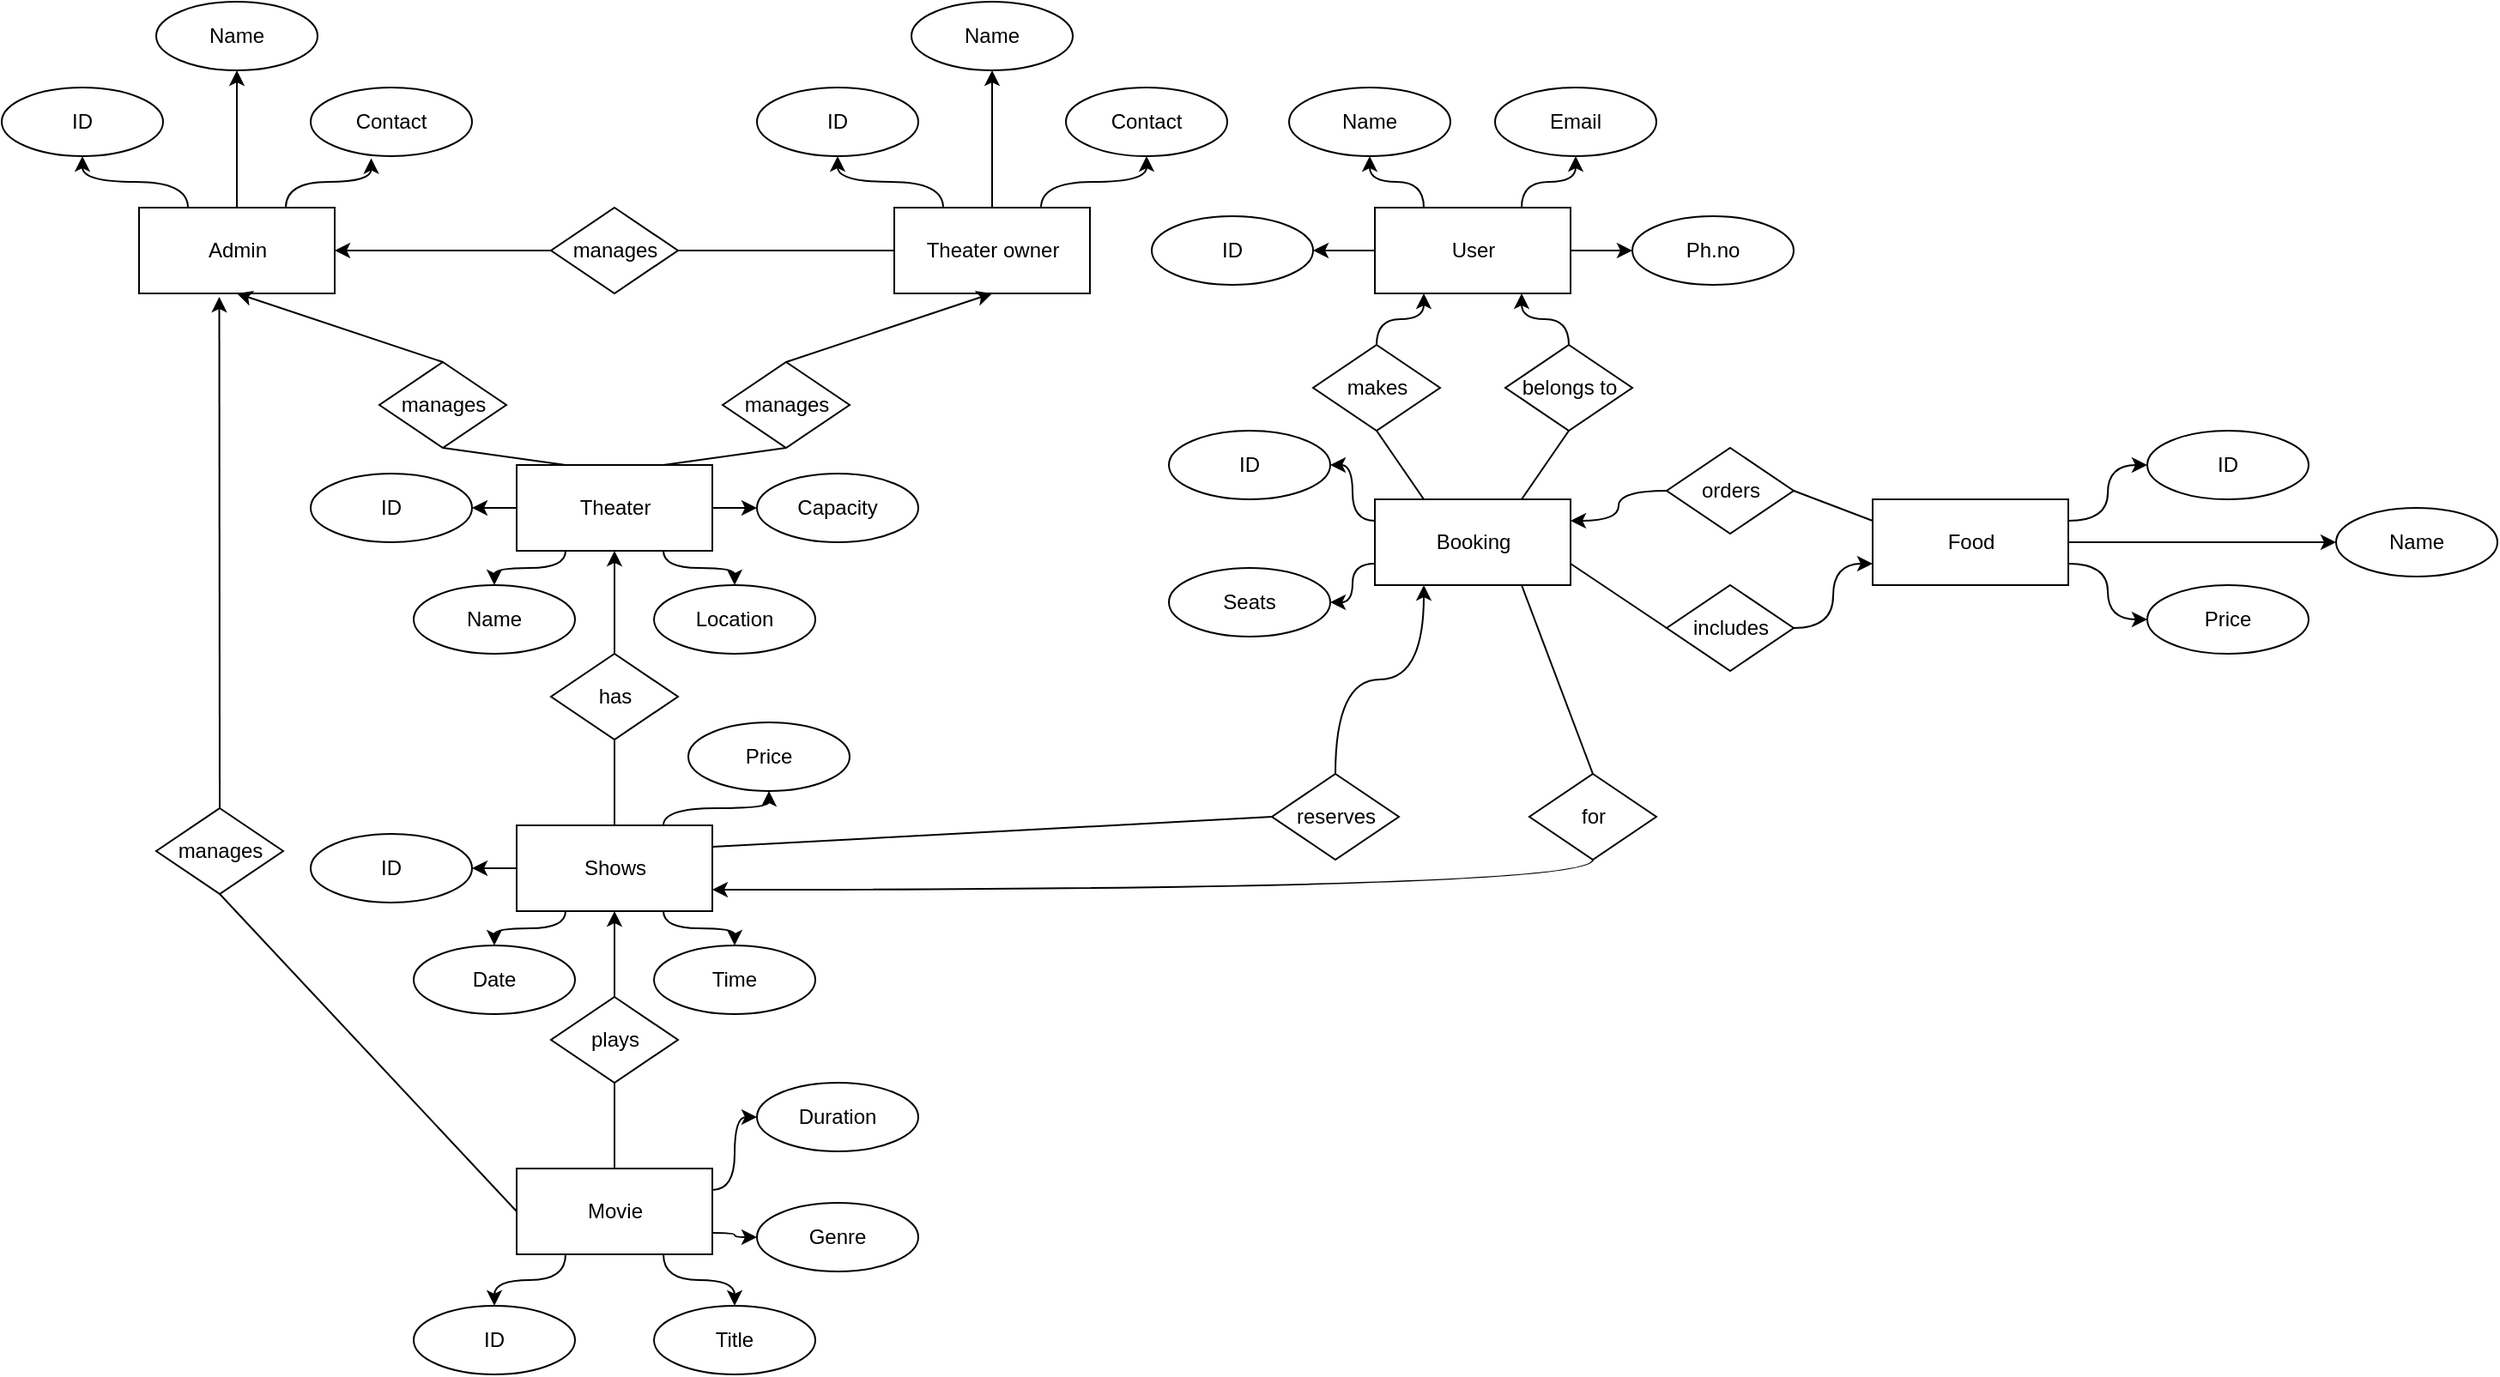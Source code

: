 <mxfile>
    <diagram id="kpL7oQ75QY795xGqpfl4" name="Page-1">
        <mxGraphModel dx="1557" dy="1068" grid="1" gridSize="10" guides="1" tooltips="1" connect="1" arrows="1" fold="1" page="1" pageScale="1" pageWidth="1920" pageHeight="1200" math="0" shadow="0">
            <root>
                <mxCell id="0"/>
                <mxCell id="1" parent="0"/>
                <mxCell id="119" style="edgeStyle=orthogonalEdgeStyle;curved=1;html=1;exitX=0.25;exitY=0;exitDx=0;exitDy=0;entryX=0.5;entryY=1;entryDx=0;entryDy=0;movable=1;resizable=1;rotatable=1;deletable=1;editable=1;connectable=1;shadow=0;" parent="1" source="2" target="118" edge="1">
                    <mxGeometry relative="1" as="geometry"/>
                </mxCell>
                <mxCell id="120" style="edgeStyle=orthogonalEdgeStyle;curved=1;html=1;exitX=0.5;exitY=0;exitDx=0;exitDy=0;entryX=0.5;entryY=1;entryDx=0;entryDy=0;movable=1;resizable=1;rotatable=1;deletable=1;editable=1;connectable=1;shadow=0;" parent="1" source="2" target="117" edge="1">
                    <mxGeometry relative="1" as="geometry"/>
                </mxCell>
                <mxCell id="121" style="edgeStyle=orthogonalEdgeStyle;curved=1;html=1;exitX=0.75;exitY=0;exitDx=0;exitDy=0;entryX=0.375;entryY=1.032;entryDx=0;entryDy=0;entryPerimeter=0;movable=1;resizable=1;rotatable=1;deletable=1;editable=1;connectable=1;shadow=0;" parent="1" source="2" target="116" edge="1">
                    <mxGeometry relative="1" as="geometry"/>
                </mxCell>
                <mxCell id="2" value="Admin" style="html=1;dashed=0;whitespace=wrap;movable=1;resizable=1;rotatable=1;deletable=1;editable=1;connectable=1;shadow=0;" parent="1" vertex="1">
                    <mxGeometry x="90" y="280" width="114" height="50" as="geometry"/>
                </mxCell>
                <mxCell id="123" style="edgeStyle=orthogonalEdgeStyle;curved=1;html=1;exitX=0.25;exitY=0;exitDx=0;exitDy=0;entryX=0.5;entryY=1;entryDx=0;entryDy=0;movable=1;resizable=1;rotatable=1;deletable=1;editable=1;connectable=1;shadow=0;" parent="1" source="3" target="115" edge="1">
                    <mxGeometry relative="1" as="geometry"/>
                </mxCell>
                <mxCell id="124" style="edgeStyle=orthogonalEdgeStyle;curved=1;html=1;exitX=0.5;exitY=0;exitDx=0;exitDy=0;entryX=0.5;entryY=1;entryDx=0;entryDy=0;movable=1;resizable=1;rotatable=1;deletable=1;editable=1;connectable=1;shadow=0;" parent="1" source="3" target="114" edge="1">
                    <mxGeometry relative="1" as="geometry"/>
                </mxCell>
                <mxCell id="125" style="edgeStyle=orthogonalEdgeStyle;curved=1;html=1;exitX=0.75;exitY=0;exitDx=0;exitDy=0;entryX=0.5;entryY=1;entryDx=0;entryDy=0;movable=1;resizable=1;rotatable=1;deletable=1;editable=1;connectable=1;shadow=0;" parent="1" source="3" target="113" edge="1">
                    <mxGeometry relative="1" as="geometry"/>
                </mxCell>
                <mxCell id="3" value="Theater owner" style="html=1;dashed=0;whitespace=wrap;movable=1;resizable=1;rotatable=1;deletable=1;editable=1;connectable=1;shadow=0;" parent="1" vertex="1">
                    <mxGeometry x="530" y="280" width="114" height="50" as="geometry"/>
                </mxCell>
                <mxCell id="131" style="edgeStyle=orthogonalEdgeStyle;curved=1;html=1;exitX=0;exitY=0.5;exitDx=0;exitDy=0;entryX=1;entryY=0.5;entryDx=0;entryDy=0;movable=1;resizable=1;rotatable=1;deletable=1;editable=1;connectable=1;shadow=0;" parent="1" source="4" target="111" edge="1">
                    <mxGeometry relative="1" as="geometry"/>
                </mxCell>
                <mxCell id="132" style="edgeStyle=orthogonalEdgeStyle;curved=1;html=1;exitX=1;exitY=0.5;exitDx=0;exitDy=0;entryX=0;entryY=0.5;entryDx=0;entryDy=0;movable=1;resizable=1;rotatable=1;deletable=1;editable=1;connectable=1;shadow=0;" parent="1" source="4" target="112" edge="1">
                    <mxGeometry relative="1" as="geometry"/>
                </mxCell>
                <mxCell id="133" style="edgeStyle=orthogonalEdgeStyle;curved=1;html=1;exitX=0.25;exitY=1;exitDx=0;exitDy=0;entryX=0.5;entryY=0;entryDx=0;entryDy=0;movable=1;resizable=1;rotatable=1;deletable=1;editable=1;connectable=1;shadow=0;" parent="1" source="4" target="110" edge="1">
                    <mxGeometry relative="1" as="geometry"/>
                </mxCell>
                <mxCell id="134" style="edgeStyle=orthogonalEdgeStyle;curved=1;html=1;exitX=0.75;exitY=1;exitDx=0;exitDy=0;entryX=0.5;entryY=0;entryDx=0;entryDy=0;movable=1;resizable=1;rotatable=1;deletable=1;editable=1;connectable=1;shadow=0;" parent="1" source="4" target="109" edge="1">
                    <mxGeometry relative="1" as="geometry"/>
                </mxCell>
                <mxCell id="4" value="Theater" style="html=1;dashed=0;whitespace=wrap;movable=1;resizable=1;rotatable=1;deletable=1;editable=1;connectable=1;shadow=0;" parent="1" vertex="1">
                    <mxGeometry x="310" y="430" width="114" height="50" as="geometry"/>
                </mxCell>
                <mxCell id="135" style="edgeStyle=orthogonalEdgeStyle;curved=1;html=1;exitX=0;exitY=0.5;exitDx=0;exitDy=0;entryX=1;entryY=0.5;entryDx=0;entryDy=0;movable=1;resizable=1;rotatable=1;deletable=1;editable=1;connectable=1;shadow=0;" parent="1" source="5" target="108" edge="1">
                    <mxGeometry relative="1" as="geometry"/>
                </mxCell>
                <mxCell id="136" style="edgeStyle=orthogonalEdgeStyle;curved=1;html=1;exitX=0.25;exitY=1;exitDx=0;exitDy=0;entryX=0.5;entryY=0;entryDx=0;entryDy=0;movable=1;resizable=1;rotatable=1;deletable=1;editable=1;connectable=1;shadow=0;" parent="1" source="5" target="107" edge="1">
                    <mxGeometry relative="1" as="geometry"/>
                </mxCell>
                <mxCell id="137" style="edgeStyle=orthogonalEdgeStyle;curved=1;html=1;exitX=0.75;exitY=1;exitDx=0;exitDy=0;entryX=0.5;entryY=0;entryDx=0;entryDy=0;movable=1;resizable=1;rotatable=1;deletable=1;editable=1;connectable=1;shadow=0;" parent="1" source="5" target="106" edge="1">
                    <mxGeometry relative="1" as="geometry"/>
                </mxCell>
                <mxCell id="138" style="edgeStyle=orthogonalEdgeStyle;curved=1;html=1;exitX=0.75;exitY=0;exitDx=0;exitDy=0;entryX=0.5;entryY=1;entryDx=0;entryDy=0;movable=1;resizable=1;rotatable=1;deletable=1;editable=1;connectable=1;shadow=0;" parent="1" source="5" target="105" edge="1">
                    <mxGeometry relative="1" as="geometry"/>
                </mxCell>
                <mxCell id="5" value="Shows" style="html=1;dashed=0;whitespace=wrap;movable=1;resizable=1;rotatable=1;deletable=1;editable=1;connectable=1;shadow=0;" parent="1" vertex="1">
                    <mxGeometry x="310" y="640" width="114" height="50" as="geometry"/>
                </mxCell>
                <mxCell id="140" style="edgeStyle=orthogonalEdgeStyle;curved=1;html=1;exitX=1;exitY=0.25;exitDx=0;exitDy=0;entryX=0;entryY=0.5;entryDx=0;entryDy=0;movable=1;resizable=1;rotatable=1;deletable=1;editable=1;connectable=1;shadow=0;" parent="1" source="6" target="101" edge="1">
                    <mxGeometry relative="1" as="geometry"/>
                </mxCell>
                <mxCell id="141" style="edgeStyle=orthogonalEdgeStyle;curved=1;html=1;exitX=1;exitY=0.75;exitDx=0;exitDy=0;entryX=0;entryY=0.5;entryDx=0;entryDy=0;movable=1;resizable=1;rotatable=1;deletable=1;editable=1;connectable=1;shadow=0;" parent="1" source="6" target="102" edge="1">
                    <mxGeometry relative="1" as="geometry"/>
                </mxCell>
                <mxCell id="142" style="edgeStyle=orthogonalEdgeStyle;curved=1;html=1;exitX=0.75;exitY=1;exitDx=0;exitDy=0;entryX=0.5;entryY=0;entryDx=0;entryDy=0;movable=1;resizable=1;rotatable=1;deletable=1;editable=1;connectable=1;shadow=0;" parent="1" source="6" target="103" edge="1">
                    <mxGeometry relative="1" as="geometry"/>
                </mxCell>
                <mxCell id="143" style="edgeStyle=orthogonalEdgeStyle;curved=1;html=1;exitX=0.25;exitY=1;exitDx=0;exitDy=0;entryX=0.5;entryY=0;entryDx=0;entryDy=0;movable=1;resizable=1;rotatable=1;deletable=1;editable=1;connectable=1;shadow=0;" parent="1" source="6" target="104" edge="1">
                    <mxGeometry relative="1" as="geometry"/>
                </mxCell>
                <mxCell id="6" value="Movie" style="html=1;dashed=0;whitespace=wrap;movable=1;resizable=1;rotatable=1;deletable=1;editable=1;connectable=1;shadow=0;" parent="1" vertex="1">
                    <mxGeometry x="310" y="840" width="114" height="50" as="geometry"/>
                </mxCell>
                <mxCell id="146" style="edgeStyle=orthogonalEdgeStyle;curved=1;html=1;exitX=0;exitY=0.5;exitDx=0;exitDy=0;entryX=1;entryY=0.5;entryDx=0;entryDy=0;movable=1;resizable=1;rotatable=1;deletable=1;editable=1;connectable=1;shadow=0;" parent="1" source="7" target="98" edge="1">
                    <mxGeometry relative="1" as="geometry"/>
                </mxCell>
                <mxCell id="147" style="edgeStyle=orthogonalEdgeStyle;curved=1;html=1;exitX=1;exitY=0.5;exitDx=0;exitDy=0;entryX=0;entryY=0.5;entryDx=0;entryDy=0;movable=1;resizable=1;rotatable=1;deletable=1;editable=1;connectable=1;shadow=0;" parent="1" source="7" target="97" edge="1">
                    <mxGeometry relative="1" as="geometry"/>
                </mxCell>
                <mxCell id="148" style="edgeStyle=orthogonalEdgeStyle;curved=1;html=1;exitX=0.25;exitY=0;exitDx=0;exitDy=0;entryX=0.5;entryY=1;entryDx=0;entryDy=0;movable=1;resizable=1;rotatable=1;deletable=1;editable=1;connectable=1;shadow=0;" parent="1" source="7" target="96" edge="1">
                    <mxGeometry relative="1" as="geometry"/>
                </mxCell>
                <mxCell id="149" style="edgeStyle=orthogonalEdgeStyle;curved=1;html=1;exitX=0.75;exitY=0;exitDx=0;exitDy=0;entryX=0.5;entryY=1;entryDx=0;entryDy=0;movable=1;resizable=1;rotatable=1;deletable=1;editable=1;connectable=1;shadow=0;" parent="1" source="7" target="95" edge="1">
                    <mxGeometry relative="1" as="geometry"/>
                </mxCell>
                <mxCell id="7" value="User" style="html=1;dashed=0;whitespace=wrap;movable=1;resizable=1;rotatable=1;deletable=1;editable=1;connectable=1;shadow=0;" parent="1" vertex="1">
                    <mxGeometry x="810" y="280" width="114" height="50" as="geometry"/>
                </mxCell>
                <mxCell id="144" style="edgeStyle=orthogonalEdgeStyle;curved=1;html=1;exitX=0;exitY=0.25;exitDx=0;exitDy=0;entryX=1;entryY=0.5;entryDx=0;entryDy=0;movable=1;resizable=1;rotatable=1;deletable=1;editable=1;connectable=1;shadow=0;" parent="1" source="8" target="100" edge="1">
                    <mxGeometry relative="1" as="geometry"/>
                </mxCell>
                <mxCell id="145" style="edgeStyle=orthogonalEdgeStyle;curved=1;html=1;exitX=0;exitY=0.75;exitDx=0;exitDy=0;entryX=1;entryY=0.5;entryDx=0;entryDy=0;movable=1;resizable=1;rotatable=1;deletable=1;editable=1;connectable=1;shadow=0;" parent="1" source="8" target="99" edge="1">
                    <mxGeometry relative="1" as="geometry"/>
                </mxCell>
                <mxCell id="8" value="Booking" style="html=1;dashed=0;whitespace=wrap;movable=1;resizable=1;rotatable=1;deletable=1;editable=1;connectable=1;shadow=0;" parent="1" vertex="1">
                    <mxGeometry x="810" y="450" width="114" height="50" as="geometry"/>
                </mxCell>
                <mxCell id="150" style="edgeStyle=orthogonalEdgeStyle;curved=1;html=1;exitX=1;exitY=0.25;exitDx=0;exitDy=0;entryX=0;entryY=0.5;entryDx=0;entryDy=0;movable=1;resizable=1;rotatable=1;deletable=1;editable=1;connectable=1;shadow=0;" parent="1" source="9" target="94" edge="1">
                    <mxGeometry relative="1" as="geometry"/>
                </mxCell>
                <mxCell id="151" style="edgeStyle=orthogonalEdgeStyle;curved=1;html=1;exitX=1;exitY=0.5;exitDx=0;exitDy=0;entryX=0;entryY=0.5;entryDx=0;entryDy=0;movable=1;resizable=1;rotatable=1;deletable=1;editable=1;connectable=1;shadow=0;" parent="1" source="9" target="93" edge="1">
                    <mxGeometry relative="1" as="geometry"/>
                </mxCell>
                <mxCell id="152" style="edgeStyle=orthogonalEdgeStyle;curved=1;html=1;exitX=1;exitY=0.75;exitDx=0;exitDy=0;entryX=0;entryY=0.5;entryDx=0;entryDy=0;movable=1;resizable=1;rotatable=1;deletable=1;editable=1;connectable=1;shadow=0;" parent="1" source="9" target="57" edge="1">
                    <mxGeometry relative="1" as="geometry"/>
                </mxCell>
                <mxCell id="9" value="Food" style="html=1;dashed=0;whitespace=wrap;movable=1;resizable=1;rotatable=1;deletable=1;editable=1;connectable=1;shadow=0;" parent="1" vertex="1">
                    <mxGeometry x="1100" y="450" width="114" height="50" as="geometry"/>
                </mxCell>
                <mxCell id="20" style="edgeStyle=none;html=1;exitX=0;exitY=0.5;exitDx=0;exitDy=0;entryX=1;entryY=0.5;entryDx=0;entryDy=0;movable=1;resizable=1;rotatable=1;deletable=1;editable=1;connectable=1;shadow=0;" parent="1" source="10" target="2" edge="1">
                    <mxGeometry relative="1" as="geometry"/>
                </mxCell>
                <mxCell id="10" value="manages" style="shape=rhombus;html=1;dashed=0;whitespace=wrap;perimeter=rhombusPerimeter;movable=1;resizable=1;rotatable=1;deletable=1;editable=1;connectable=1;shadow=0;" parent="1" vertex="1">
                    <mxGeometry x="330" y="280" width="74" height="50" as="geometry"/>
                </mxCell>
                <mxCell id="26" style="edgeStyle=none;html=1;exitX=0.5;exitY=0;exitDx=0;exitDy=0;entryX=0.5;entryY=1;entryDx=0;entryDy=0;movable=1;resizable=1;rotatable=1;deletable=1;editable=1;connectable=1;shadow=0;" parent="1" source="11" target="2" edge="1">
                    <mxGeometry relative="1" as="geometry"/>
                </mxCell>
                <mxCell id="11" value="manages" style="shape=rhombus;html=1;dashed=0;whitespace=wrap;perimeter=rhombusPerimeter;movable=1;resizable=1;rotatable=1;deletable=1;editable=1;connectable=1;shadow=0;" parent="1" vertex="1">
                    <mxGeometry x="230" y="370" width="74" height="50" as="geometry"/>
                </mxCell>
                <mxCell id="154" style="edgeStyle=none;html=1;exitX=0.5;exitY=0;exitDx=0;exitDy=0;entryX=0.5;entryY=1;entryDx=0;entryDy=0;shadow=0;" edge="1" parent="1" source="12" target="3">
                    <mxGeometry relative="1" as="geometry"/>
                </mxCell>
                <mxCell id="12" value="manages" style="shape=rhombus;html=1;dashed=0;whitespace=wrap;perimeter=rhombusPerimeter;movable=1;resizable=1;rotatable=1;deletable=1;editable=1;connectable=1;shadow=0;" parent="1" vertex="1">
                    <mxGeometry x="430" y="370" width="74" height="50" as="geometry"/>
                </mxCell>
                <mxCell id="28" style="html=1;exitX=0.5;exitY=0;exitDx=0;exitDy=0;entryX=0.5;entryY=1;entryDx=0;entryDy=0;movable=1;resizable=1;rotatable=1;deletable=1;editable=1;connectable=1;shadow=0;" parent="1" source="13" target="4" edge="1">
                    <mxGeometry relative="1" as="geometry"/>
                </mxCell>
                <mxCell id="13" value="has" style="shape=rhombus;html=1;dashed=0;whitespace=wrap;perimeter=rhombusPerimeter;movable=1;resizable=1;rotatable=1;deletable=1;editable=1;connectable=1;shadow=0;" parent="1" vertex="1">
                    <mxGeometry x="330" y="540" width="74" height="50" as="geometry"/>
                </mxCell>
                <mxCell id="32" style="edgeStyle=orthogonalEdgeStyle;curved=1;html=1;exitX=0.5;exitY=0;exitDx=0;exitDy=0;entryX=0.5;entryY=1;entryDx=0;entryDy=0;movable=1;resizable=1;rotatable=1;deletable=1;editable=1;connectable=1;shadow=0;" parent="1" source="14" target="5" edge="1">
                    <mxGeometry relative="1" as="geometry"/>
                </mxCell>
                <mxCell id="14" value="plays" style="shape=rhombus;html=1;dashed=0;whitespace=wrap;perimeter=rhombusPerimeter;movable=1;resizable=1;rotatable=1;deletable=1;editable=1;connectable=1;shadow=0;" parent="1" vertex="1">
                    <mxGeometry x="330" y="740" width="74" height="50" as="geometry"/>
                </mxCell>
                <mxCell id="34" style="edgeStyle=orthogonalEdgeStyle;curved=1;html=1;exitX=0.5;exitY=0;exitDx=0;exitDy=0;entryX=0.41;entryY=1.04;entryDx=0;entryDy=0;entryPerimeter=0;movable=1;resizable=1;rotatable=1;deletable=1;editable=1;connectable=1;shadow=0;" parent="1" source="18" target="2" edge="1">
                    <mxGeometry relative="1" as="geometry"/>
                </mxCell>
                <mxCell id="18" value="manages" style="shape=rhombus;html=1;dashed=0;whitespace=wrap;perimeter=rhombusPerimeter;movable=1;resizable=1;rotatable=1;deletable=1;editable=1;connectable=1;shadow=0;" parent="1" vertex="1">
                    <mxGeometry x="100" y="630" width="74" height="50" as="geometry"/>
                </mxCell>
                <mxCell id="37" style="edgeStyle=orthogonalEdgeStyle;curved=1;html=1;exitX=0.5;exitY=0;exitDx=0;exitDy=0;entryX=0.25;entryY=1;entryDx=0;entryDy=0;movable=1;resizable=1;rotatable=1;deletable=1;editable=1;connectable=1;shadow=0;" parent="1" source="19" target="7" edge="1">
                    <mxGeometry relative="1" as="geometry"/>
                </mxCell>
                <mxCell id="19" value="makes" style="shape=rhombus;html=1;dashed=0;whitespace=wrap;perimeter=rhombusPerimeter;movable=1;resizable=1;rotatable=1;deletable=1;editable=1;connectable=1;shadow=0;" parent="1" vertex="1">
                    <mxGeometry x="774" y="360" width="74" height="50" as="geometry"/>
                </mxCell>
                <mxCell id="24" value="" style="endArrow=none;html=1;exitX=0.75;exitY=0;exitDx=0;exitDy=0;entryX=0.5;entryY=1;entryDx=0;entryDy=0;movable=1;resizable=1;rotatable=1;deletable=1;editable=1;connectable=1;shadow=0;" parent="1" source="4" target="12" edge="1">
                    <mxGeometry width="50" height="50" relative="1" as="geometry">
                        <mxPoint x="460" y="450" as="sourcePoint"/>
                        <mxPoint x="510" y="400" as="targetPoint"/>
                    </mxGeometry>
                </mxCell>
                <mxCell id="25" value="" style="endArrow=none;html=1;exitX=1;exitY=0.5;exitDx=0;exitDy=0;entryX=0;entryY=0.5;entryDx=0;entryDy=0;movable=1;resizable=1;rotatable=1;deletable=1;editable=1;connectable=1;shadow=0;" parent="1" source="10" target="3" edge="1">
                    <mxGeometry width="50" height="50" relative="1" as="geometry">
                        <mxPoint x="470" y="330" as="sourcePoint"/>
                        <mxPoint x="520" y="280" as="targetPoint"/>
                    </mxGeometry>
                </mxCell>
                <mxCell id="27" value="" style="endArrow=none;html=1;exitX=0.25;exitY=0;exitDx=0;exitDy=0;entryX=0.5;entryY=1;entryDx=0;entryDy=0;movable=1;resizable=1;rotatable=1;deletable=1;editable=1;connectable=1;shadow=0;" parent="1" source="4" target="11" edge="1">
                    <mxGeometry width="50" height="50" relative="1" as="geometry">
                        <mxPoint x="450" y="450" as="sourcePoint"/>
                        <mxPoint x="505" y="407.5" as="targetPoint"/>
                    </mxGeometry>
                </mxCell>
                <mxCell id="35" value="" style="endArrow=none;html=1;curved=1;exitX=0.5;exitY=1;exitDx=0;exitDy=0;entryX=0;entryY=0.5;entryDx=0;entryDy=0;movable=1;resizable=1;rotatable=1;deletable=1;editable=1;connectable=1;shadow=0;" parent="1" source="18" target="6" edge="1">
                    <mxGeometry width="50" height="50" relative="1" as="geometry">
                        <mxPoint x="320" y="700" as="sourcePoint"/>
                        <mxPoint x="380" y="840" as="targetPoint"/>
                    </mxGeometry>
                </mxCell>
                <mxCell id="38" style="edgeStyle=orthogonalEdgeStyle;curved=1;html=1;exitX=0.5;exitY=0;exitDx=0;exitDy=0;entryX=0.75;entryY=1;entryDx=0;entryDy=0;movable=1;resizable=1;rotatable=1;deletable=1;editable=1;connectable=1;shadow=0;" parent="1" source="36" target="7" edge="1">
                    <mxGeometry relative="1" as="geometry"/>
                </mxCell>
                <mxCell id="36" value="belongs to" style="shape=rhombus;html=1;dashed=0;whitespace=wrap;perimeter=rhombusPerimeter;movable=1;resizable=1;rotatable=1;deletable=1;editable=1;connectable=1;shadow=0;" parent="1" vertex="1">
                    <mxGeometry x="886" y="360" width="74" height="50" as="geometry"/>
                </mxCell>
                <mxCell id="39" value="" style="endArrow=none;html=1;curved=1;entryX=0.5;entryY=1;entryDx=0;entryDy=0;exitX=0.25;exitY=0;exitDx=0;exitDy=0;movable=1;resizable=1;rotatable=1;deletable=1;editable=1;connectable=1;shadow=0;" parent="1" source="8" target="19" edge="1">
                    <mxGeometry width="50" height="50" relative="1" as="geometry">
                        <mxPoint x="730" y="680" as="sourcePoint"/>
                        <mxPoint x="780" y="630" as="targetPoint"/>
                    </mxGeometry>
                </mxCell>
                <mxCell id="40" value="" style="endArrow=none;html=1;curved=1;entryX=0.5;entryY=1;entryDx=0;entryDy=0;exitX=0.75;exitY=0;exitDx=0;exitDy=0;movable=1;resizable=1;rotatable=1;deletable=1;editable=1;connectable=1;shadow=0;" parent="1" source="8" target="36" edge="1">
                    <mxGeometry width="50" height="50" relative="1" as="geometry">
                        <mxPoint x="730" y="680" as="sourcePoint"/>
                        <mxPoint x="780" y="630" as="targetPoint"/>
                    </mxGeometry>
                </mxCell>
                <mxCell id="42" value="" style="edgeStyle=orthogonalEdgeStyle;curved=1;html=1;entryX=0.25;entryY=1;entryDx=0;entryDy=0;movable=1;resizable=1;rotatable=1;deletable=1;editable=1;connectable=1;shadow=0;" parent="1" source="41" target="8" edge="1">
                    <mxGeometry relative="1" as="geometry"/>
                </mxCell>
                <mxCell id="41" value="reserves" style="shape=rhombus;html=1;dashed=0;whitespace=wrap;perimeter=rhombusPerimeter;movable=1;resizable=1;rotatable=1;deletable=1;editable=1;connectable=1;shadow=0;" parent="1" vertex="1">
                    <mxGeometry x="750" y="610" width="74" height="50" as="geometry"/>
                </mxCell>
                <mxCell id="44" value="" style="endArrow=none;html=1;curved=1;exitX=1;exitY=0.25;exitDx=0;exitDy=0;entryX=0;entryY=0.5;entryDx=0;entryDy=0;movable=1;resizable=1;rotatable=1;deletable=1;editable=1;connectable=1;shadow=0;" parent="1" source="5" target="41" edge="1">
                    <mxGeometry width="50" height="50" relative="1" as="geometry">
                        <mxPoint x="620" y="670" as="sourcePoint"/>
                        <mxPoint x="670" y="620" as="targetPoint"/>
                    </mxGeometry>
                </mxCell>
                <mxCell id="48" style="edgeStyle=orthogonalEdgeStyle;curved=1;html=1;exitX=0.5;exitY=1;exitDx=0;exitDy=0;entryX=1;entryY=0.75;entryDx=0;entryDy=0;movable=1;resizable=1;rotatable=1;deletable=1;editable=1;connectable=1;shadow=0;" parent="1" source="45" target="5" edge="1">
                    <mxGeometry relative="1" as="geometry"/>
                </mxCell>
                <mxCell id="45" value="for" style="shape=rhombus;html=1;dashed=0;whitespace=wrap;perimeter=rhombusPerimeter;movable=1;resizable=1;rotatable=1;deletable=1;editable=1;connectable=1;shadow=0;" parent="1" vertex="1">
                    <mxGeometry x="900" y="610" width="74" height="50" as="geometry"/>
                </mxCell>
                <mxCell id="47" value="" style="endArrow=none;html=1;curved=1;entryX=0.75;entryY=1;entryDx=0;entryDy=0;movable=1;resizable=1;rotatable=1;deletable=1;editable=1;connectable=1;shadow=0;exitX=0.5;exitY=0;exitDx=0;exitDy=0;" parent="1" source="45" target="8" edge="1">
                    <mxGeometry width="50" height="50" relative="1" as="geometry">
                        <mxPoint x="680" y="670" as="sourcePoint"/>
                        <mxPoint x="730" y="620" as="targetPoint"/>
                    </mxGeometry>
                </mxCell>
                <mxCell id="53" style="edgeStyle=orthogonalEdgeStyle;curved=1;html=1;exitX=0;exitY=0.5;exitDx=0;exitDy=0;entryX=1;entryY=0.25;entryDx=0;entryDy=0;movable=1;resizable=1;rotatable=1;deletable=1;editable=1;connectable=1;shadow=0;" parent="1" source="49" target="8" edge="1">
                    <mxGeometry relative="1" as="geometry"/>
                </mxCell>
                <mxCell id="49" value="orders" style="shape=rhombus;html=1;dashed=0;whitespace=wrap;perimeter=rhombusPerimeter;movable=1;resizable=1;rotatable=1;deletable=1;editable=1;connectable=1;shadow=0;" parent="1" vertex="1">
                    <mxGeometry x="980" y="420" width="74" height="50" as="geometry"/>
                </mxCell>
                <mxCell id="52" style="edgeStyle=orthogonalEdgeStyle;curved=1;html=1;exitX=1;exitY=0.5;exitDx=0;exitDy=0;entryX=0;entryY=0.75;entryDx=0;entryDy=0;movable=1;resizable=1;rotatable=1;deletable=1;editable=1;connectable=1;shadow=0;" parent="1" source="50" target="9" edge="1">
                    <mxGeometry relative="1" as="geometry"/>
                </mxCell>
                <mxCell id="50" value="includes" style="shape=rhombus;html=1;dashed=0;whitespace=wrap;perimeter=rhombusPerimeter;movable=1;resizable=1;rotatable=1;deletable=1;editable=1;connectable=1;shadow=0;" parent="1" vertex="1">
                    <mxGeometry x="980" y="500" width="74" height="50" as="geometry"/>
                </mxCell>
                <mxCell id="54" value="" style="endArrow=none;html=1;curved=1;entryX=0;entryY=0.25;entryDx=0;entryDy=0;exitX=1;exitY=0.5;exitDx=0;exitDy=0;movable=1;resizable=1;rotatable=1;deletable=1;editable=1;connectable=1;shadow=0;" parent="1" source="49" target="9" edge="1">
                    <mxGeometry width="50" height="50" relative="1" as="geometry">
                        <mxPoint x="910" y="630" as="sourcePoint"/>
                        <mxPoint x="960" y="580" as="targetPoint"/>
                    </mxGeometry>
                </mxCell>
                <mxCell id="55" value="" style="endArrow=none;html=1;curved=1;entryX=0;entryY=0.5;entryDx=0;entryDy=0;exitX=1;exitY=0.75;exitDx=0;exitDy=0;movable=1;resizable=1;rotatable=1;deletable=1;editable=1;connectable=1;shadow=0;" parent="1" source="8" target="50" edge="1">
                    <mxGeometry width="50" height="50" relative="1" as="geometry">
                        <mxPoint x="1050" y="455" as="sourcePoint"/>
                        <mxPoint x="1110" y="472.5" as="targetPoint"/>
                    </mxGeometry>
                </mxCell>
                <mxCell id="57" value="Price" style="ellipse;whiteSpace=wrap;html=1;movable=1;resizable=1;rotatable=1;deletable=1;editable=1;connectable=1;shadow=0;" parent="1" vertex="1">
                    <mxGeometry x="1260" y="500" width="94" height="40" as="geometry"/>
                </mxCell>
                <mxCell id="93" value="Name" style="ellipse;whiteSpace=wrap;html=1;movable=1;resizable=1;rotatable=1;deletable=1;editable=1;connectable=1;shadow=0;" parent="1" vertex="1">
                    <mxGeometry x="1370" y="455" width="94" height="40" as="geometry"/>
                </mxCell>
                <mxCell id="94" value="ID" style="ellipse;whiteSpace=wrap;html=1;movable=1;resizable=1;rotatable=1;deletable=1;editable=1;connectable=1;shadow=0;" parent="1" vertex="1">
                    <mxGeometry x="1260" y="410" width="94" height="40" as="geometry"/>
                </mxCell>
                <mxCell id="95" value="Email" style="ellipse;whiteSpace=wrap;html=1;movable=1;resizable=1;rotatable=1;deletable=1;editable=1;connectable=1;shadow=0;" parent="1" vertex="1">
                    <mxGeometry x="880" y="210" width="94" height="40" as="geometry"/>
                </mxCell>
                <mxCell id="96" value="Name" style="ellipse;whiteSpace=wrap;html=1;movable=1;resizable=1;rotatable=1;deletable=1;editable=1;connectable=1;shadow=0;" parent="1" vertex="1">
                    <mxGeometry x="760" y="210" width="94" height="40" as="geometry"/>
                </mxCell>
                <mxCell id="97" value="Ph.no" style="ellipse;whiteSpace=wrap;html=1;movable=1;resizable=1;rotatable=1;deletable=1;editable=1;connectable=1;shadow=0;" parent="1" vertex="1">
                    <mxGeometry x="960" y="285" width="94" height="40" as="geometry"/>
                </mxCell>
                <mxCell id="98" value="ID" style="ellipse;whiteSpace=wrap;html=1;movable=1;resizable=1;rotatable=1;deletable=1;editable=1;connectable=1;shadow=0;" parent="1" vertex="1">
                    <mxGeometry x="680" y="285" width="94" height="40" as="geometry"/>
                </mxCell>
                <mxCell id="99" value="Seats" style="ellipse;whiteSpace=wrap;html=1;movable=1;resizable=1;rotatable=1;deletable=1;editable=1;connectable=1;shadow=0;" parent="1" vertex="1">
                    <mxGeometry x="690" y="490" width="94" height="40" as="geometry"/>
                </mxCell>
                <mxCell id="100" value="ID" style="ellipse;whiteSpace=wrap;html=1;movable=1;resizable=1;rotatable=1;deletable=1;editable=1;connectable=1;shadow=0;" parent="1" vertex="1">
                    <mxGeometry x="690" y="410" width="94" height="40" as="geometry"/>
                </mxCell>
                <mxCell id="101" value="Duration" style="ellipse;whiteSpace=wrap;html=1;movable=1;resizable=1;rotatable=1;deletable=1;editable=1;connectable=1;shadow=0;" parent="1" vertex="1">
                    <mxGeometry x="450" y="790" width="94" height="40" as="geometry"/>
                </mxCell>
                <mxCell id="102" value="Genre" style="ellipse;whiteSpace=wrap;html=1;movable=1;resizable=1;rotatable=1;deletable=1;editable=1;connectable=1;shadow=0;" parent="1" vertex="1">
                    <mxGeometry x="450" y="860" width="94" height="40" as="geometry"/>
                </mxCell>
                <mxCell id="103" value="Title" style="ellipse;whiteSpace=wrap;html=1;movable=1;resizable=1;rotatable=1;deletable=1;editable=1;connectable=1;shadow=0;" parent="1" vertex="1">
                    <mxGeometry x="390" y="920" width="94" height="40" as="geometry"/>
                </mxCell>
                <mxCell id="104" value="ID" style="ellipse;whiteSpace=wrap;html=1;movable=1;resizable=1;rotatable=1;deletable=1;editable=1;connectable=1;shadow=0;" parent="1" vertex="1">
                    <mxGeometry x="250" y="920" width="94" height="40" as="geometry"/>
                </mxCell>
                <mxCell id="105" value="Price" style="ellipse;whiteSpace=wrap;html=1;movable=1;resizable=1;rotatable=1;deletable=1;editable=1;connectable=1;shadow=0;" parent="1" vertex="1">
                    <mxGeometry x="410" y="580" width="94" height="40" as="geometry"/>
                </mxCell>
                <mxCell id="106" value="Time" style="ellipse;whiteSpace=wrap;html=1;movable=1;resizable=1;rotatable=1;deletable=1;editable=1;connectable=1;shadow=0;" parent="1" vertex="1">
                    <mxGeometry x="390" y="710" width="94" height="40" as="geometry"/>
                </mxCell>
                <mxCell id="107" value="Date" style="ellipse;whiteSpace=wrap;html=1;movable=1;resizable=1;rotatable=1;deletable=1;editable=1;connectable=1;shadow=0;" parent="1" vertex="1">
                    <mxGeometry x="250" y="710" width="94" height="40" as="geometry"/>
                </mxCell>
                <mxCell id="108" value="ID" style="ellipse;whiteSpace=wrap;html=1;movable=1;resizable=1;rotatable=1;deletable=1;editable=1;connectable=1;shadow=0;" parent="1" vertex="1">
                    <mxGeometry x="190" y="645" width="94" height="40" as="geometry"/>
                </mxCell>
                <mxCell id="109" value="Location" style="ellipse;whiteSpace=wrap;html=1;movable=1;resizable=1;rotatable=1;deletable=1;editable=1;connectable=1;shadow=0;" parent="1" vertex="1">
                    <mxGeometry x="390" y="500" width="94" height="40" as="geometry"/>
                </mxCell>
                <mxCell id="110" value="Name" style="ellipse;whiteSpace=wrap;html=1;movable=1;resizable=1;rotatable=1;deletable=1;editable=1;connectable=1;shadow=0;" parent="1" vertex="1">
                    <mxGeometry x="250" y="500" width="94" height="40" as="geometry"/>
                </mxCell>
                <mxCell id="111" value="ID" style="ellipse;whiteSpace=wrap;html=1;movable=1;resizable=1;rotatable=1;deletable=1;editable=1;connectable=1;shadow=0;" parent="1" vertex="1">
                    <mxGeometry x="190" y="435" width="94" height="40" as="geometry"/>
                </mxCell>
                <mxCell id="112" value="Capacity" style="ellipse;whiteSpace=wrap;html=1;movable=1;resizable=1;rotatable=1;deletable=1;editable=1;connectable=1;shadow=0;" parent="1" vertex="1">
                    <mxGeometry x="450" y="435" width="94" height="40" as="geometry"/>
                </mxCell>
                <mxCell id="113" value="Contact" style="ellipse;whiteSpace=wrap;html=1;movable=1;resizable=1;rotatable=1;deletable=1;editable=1;connectable=1;shadow=0;" parent="1" vertex="1">
                    <mxGeometry x="630" y="210" width="94" height="40" as="geometry"/>
                </mxCell>
                <mxCell id="114" value="Name" style="ellipse;whiteSpace=wrap;html=1;movable=1;resizable=1;rotatable=1;deletable=1;editable=1;connectable=1;shadow=0;" parent="1" vertex="1">
                    <mxGeometry x="540" y="160" width="94" height="40" as="geometry"/>
                </mxCell>
                <mxCell id="115" value="ID" style="ellipse;whiteSpace=wrap;html=1;movable=1;resizable=1;rotatable=1;deletable=1;editable=1;connectable=1;shadow=0;" parent="1" vertex="1">
                    <mxGeometry x="450" y="210" width="94" height="40" as="geometry"/>
                </mxCell>
                <mxCell id="116" value="Contact" style="ellipse;whiteSpace=wrap;html=1;movable=1;resizable=1;rotatable=1;deletable=1;editable=1;connectable=1;shadow=0;" parent="1" vertex="1">
                    <mxGeometry x="190" y="210" width="94" height="40" as="geometry"/>
                </mxCell>
                <mxCell id="117" value="Name" style="ellipse;whiteSpace=wrap;html=1;movable=1;resizable=1;rotatable=1;deletable=1;editable=1;connectable=1;shadow=0;" parent="1" vertex="1">
                    <mxGeometry x="100" y="160" width="94" height="40" as="geometry"/>
                </mxCell>
                <mxCell id="118" value="ID" style="ellipse;whiteSpace=wrap;html=1;movable=1;resizable=1;rotatable=1;deletable=1;editable=1;connectable=1;shadow=0;" parent="1" vertex="1">
                    <mxGeometry x="10" y="210" width="94" height="40" as="geometry"/>
                </mxCell>
                <mxCell id="127" value="" style="endArrow=none;html=1;exitX=0.5;exitY=0;exitDx=0;exitDy=0;entryX=0.5;entryY=1;entryDx=0;entryDy=0;movable=1;resizable=1;rotatable=1;deletable=1;editable=1;connectable=1;shadow=0;" parent="1" source="5" target="13" edge="1">
                    <mxGeometry width="50" height="50" relative="1" as="geometry">
                        <mxPoint x="400" y="315" as="sourcePoint"/>
                        <mxPoint x="540" y="315" as="targetPoint"/>
                    </mxGeometry>
                </mxCell>
                <mxCell id="130" value="" style="endArrow=none;html=1;exitX=0.5;exitY=1;exitDx=0;exitDy=0;entryX=0.5;entryY=0;entryDx=0;entryDy=0;movable=1;resizable=1;rotatable=1;deletable=1;editable=1;connectable=1;shadow=0;" parent="1" source="14" target="6" edge="1">
                    <mxGeometry width="50" height="50" relative="1" as="geometry">
                        <mxPoint x="370" y="650" as="sourcePoint"/>
                        <mxPoint x="370" y="600" as="targetPoint"/>
                    </mxGeometry>
                </mxCell>
            </root>
        </mxGraphModel>
    </diagram>
</mxfile>